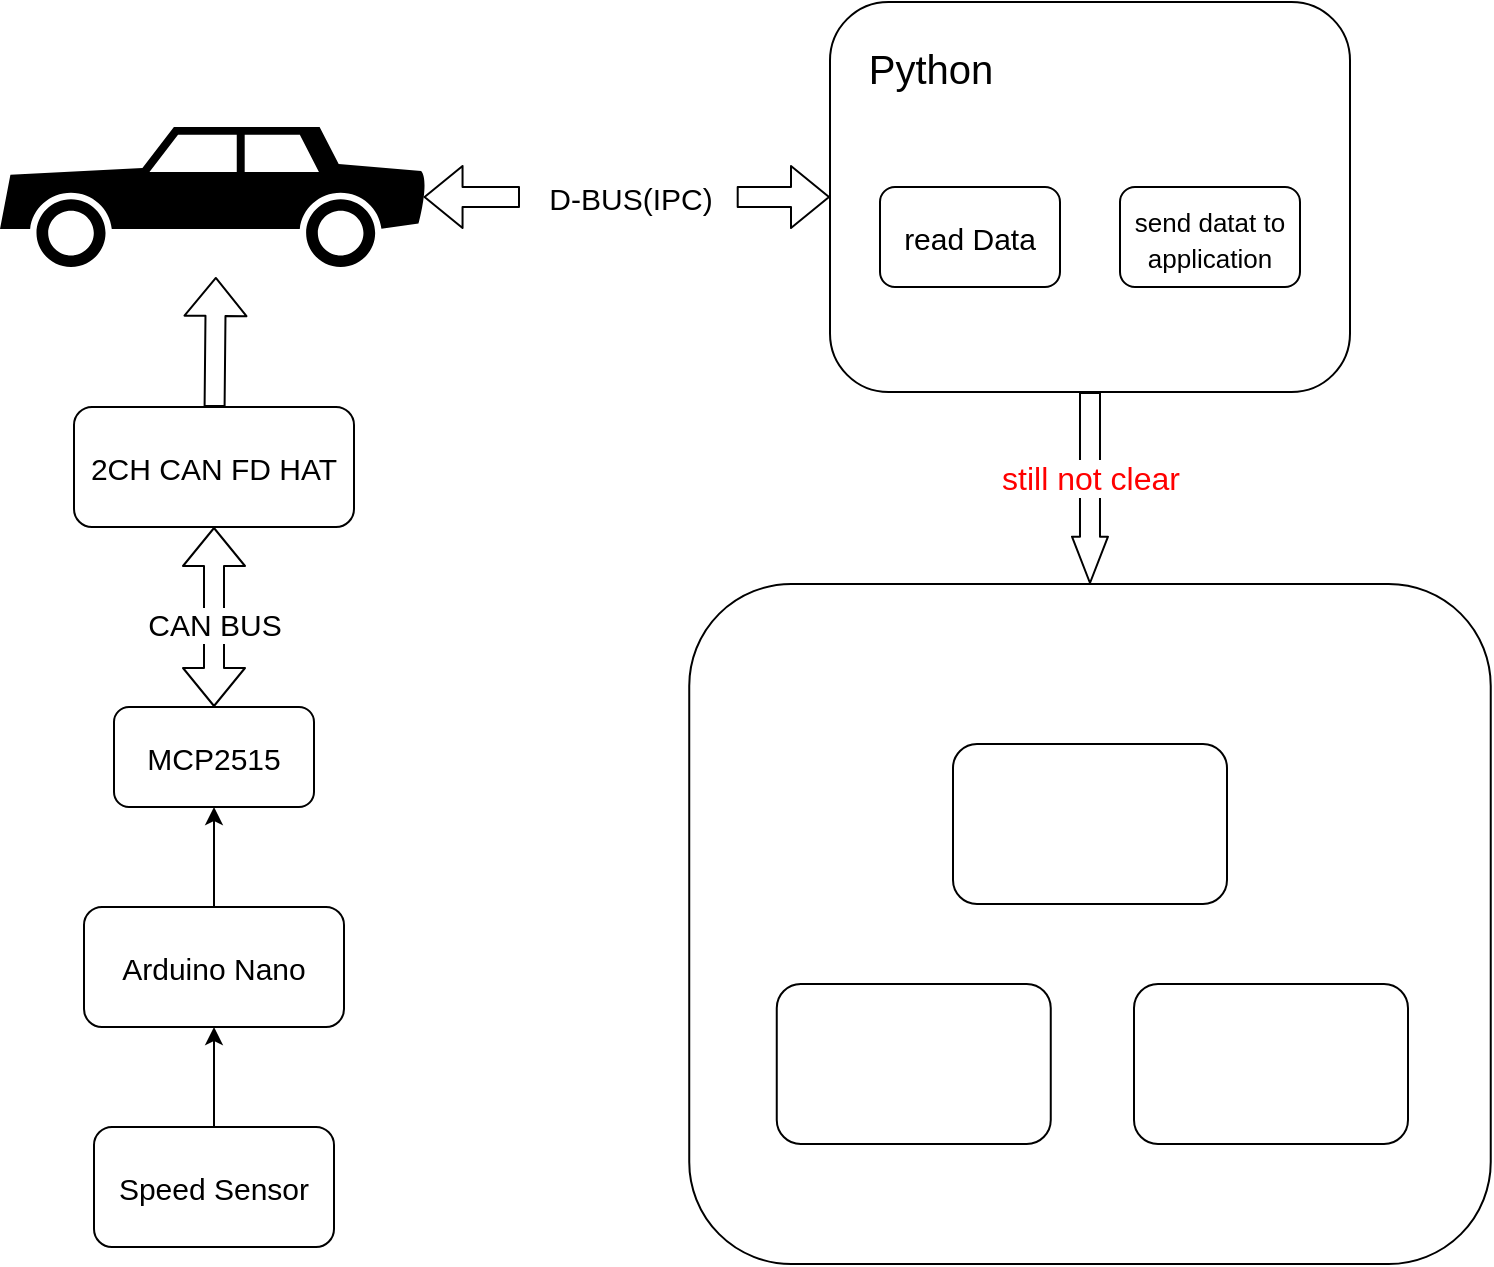 <mxfile>
    <diagram id="QafX7CmL6F6t1cpUn0Ef" name="Page-1">
        <mxGraphModel dx="1017" dy="7" grid="1" gridSize="10" guides="1" tooltips="1" connect="1" arrows="1" fold="1" page="1" pageScale="1" pageWidth="1169" pageHeight="827" math="0" shadow="0">
            <root>
                <mxCell id="0"/>
                <mxCell id="1" parent="0"/>
                <mxCell id="20" value="" style="group" vertex="1" connectable="0" parent="1">
                    <mxGeometry x="173" y="991.5" width="226" height="560" as="geometry"/>
                </mxCell>
                <mxCell id="2" value="&lt;font style=&quot;font-size: 15px;&quot;&gt;Arduino Nano&lt;/font&gt;" style="rounded=1;whiteSpace=wrap;html=1;" vertex="1" parent="20">
                    <mxGeometry x="42" y="390" width="130" height="60" as="geometry"/>
                </mxCell>
                <mxCell id="3" value="&lt;font style=&quot;font-size: 15px;&quot;&gt;Speed Sensor&lt;/font&gt;" style="rounded=1;whiteSpace=wrap;html=1;fontSize=18;" vertex="1" parent="20">
                    <mxGeometry x="47" y="500" width="120" height="60" as="geometry"/>
                </mxCell>
                <mxCell id="5" value="MCP2515" style="rounded=1;whiteSpace=wrap;html=1;fontSize=15;" vertex="1" parent="20">
                    <mxGeometry x="57" y="290" width="100" height="50" as="geometry"/>
                </mxCell>
                <mxCell id="6" value="" style="endArrow=classic;html=1;fontSize=15;entryX=0.5;entryY=1;entryDx=0;entryDy=0;exitX=0.5;exitY=0;exitDx=0;exitDy=0;" edge="1" parent="20" source="2" target="5">
                    <mxGeometry width="50" height="50" relative="1" as="geometry">
                        <mxPoint x="-203" y="490" as="sourcePoint"/>
                        <mxPoint x="-153" y="440" as="targetPoint"/>
                    </mxGeometry>
                </mxCell>
                <mxCell id="9" value="" style="shape=flexArrow;endArrow=classic;startArrow=classic;html=1;fontSize=15;entryX=0.5;entryY=1;entryDx=0;entryDy=0;exitX=0.5;exitY=0;exitDx=0;exitDy=0;" edge="1" parent="20" source="5" target="13">
                    <mxGeometry width="100" height="100" relative="1" as="geometry">
                        <mxPoint x="-13" y="490" as="sourcePoint"/>
                        <mxPoint x="112" y="490" as="targetPoint"/>
                    </mxGeometry>
                </mxCell>
                <mxCell id="10" value="CAN BUS" style="edgeLabel;html=1;align=center;verticalAlign=middle;resizable=0;points=[];fontSize=15;" vertex="1" connectable="0" parent="9">
                    <mxGeometry x="0.787" relative="1" as="geometry">
                        <mxPoint y="39" as="offset"/>
                    </mxGeometry>
                </mxCell>
                <mxCell id="13" value="2CH CAN FD HAT" style="rounded=1;whiteSpace=wrap;html=1;fontSize=15;" vertex="1" parent="20">
                    <mxGeometry x="37" y="140" width="140" height="60" as="geometry"/>
                </mxCell>
                <mxCell id="15" value="" style="endArrow=classic;html=1;fontSize=15;exitX=0.5;exitY=0;exitDx=0;exitDy=0;entryX=0.5;entryY=1;entryDx=0;entryDy=0;" edge="1" parent="20" source="3" target="2">
                    <mxGeometry width="50" height="50" relative="1" as="geometry">
                        <mxPoint x="217" y="200" as="sourcePoint"/>
                        <mxPoint x="267" y="150" as="targetPoint"/>
                        <Array as="points">
                            <mxPoint x="107" y="470"/>
                        </Array>
                    </mxGeometry>
                </mxCell>
                <mxCell id="16" value="" style="shape=mxgraph.signs.transportation.car_2;html=1;pointerEvents=1;fillColor=#000000;strokeColor=none;verticalLabelPosition=bottom;verticalAlign=top;align=center;fontSize=15;" vertex="1" parent="20">
                    <mxGeometry width="215" height="70" as="geometry"/>
                </mxCell>
                <mxCell id="18" value="" style="shape=flexArrow;endArrow=classic;html=1;fontSize=15;entryX=0.502;entryY=1.071;entryDx=0;entryDy=0;entryPerimeter=0;" edge="1" parent="20" source="13" target="16">
                    <mxGeometry width="50" height="50" relative="1" as="geometry">
                        <mxPoint x="72" y="120" as="sourcePoint"/>
                        <mxPoint x="122" y="70" as="targetPoint"/>
                    </mxGeometry>
                </mxCell>
                <mxCell id="19" value="PiRacer" style="text;html=1;align=center;verticalAlign=middle;resizable=0;points=[];autosize=1;strokeColor=none;fillColor=none;fontSize=15;" vertex="1" parent="20">
                    <mxGeometry x="67.5" y="20" width="80" height="30" as="geometry"/>
                </mxCell>
                <mxCell id="24" value="" style="shape=flexArrow;endArrow=classic;startArrow=none;html=1;fontSize=15;exitX=0.985;exitY=0.5;exitDx=0;exitDy=0;exitPerimeter=0;entryX=0;entryY=0.5;entryDx=0;entryDy=0;" edge="1" parent="1" source="26" target="25">
                    <mxGeometry width="100" height="100" relative="1" as="geometry">
                        <mxPoint x="763" y="1331.5" as="sourcePoint"/>
                        <mxPoint x="583" y="1021.5" as="targetPoint"/>
                    </mxGeometry>
                </mxCell>
                <mxCell id="25" value="" style="rounded=1;whiteSpace=wrap;html=1;fontSize=15;" vertex="1" parent="1">
                    <mxGeometry x="588" y="929" width="260" height="195" as="geometry"/>
                </mxCell>
                <mxCell id="27" value="" style="shape=flexArrow;endArrow=none;startArrow=classic;html=1;fontSize=15;exitX=0.985;exitY=0.5;exitDx=0;exitDy=0;exitPerimeter=0;entryX=0;entryY=0.5;entryDx=0;entryDy=0;" edge="1" parent="1" source="16" target="26">
                    <mxGeometry width="100" height="100" relative="1" as="geometry">
                        <mxPoint x="384.775" y="1026.5" as="sourcePoint"/>
                        <mxPoint x="573" y="1026.5" as="targetPoint"/>
                    </mxGeometry>
                </mxCell>
                <mxCell id="26" value="D-BUS(IPC)" style="text;html=1;align=center;verticalAlign=middle;resizable=0;points=[];autosize=1;strokeColor=none;fillColor=none;fontSize=15;" vertex="1" parent="1">
                    <mxGeometry x="433" y="1011.5" width="110" height="30" as="geometry"/>
                </mxCell>
                <mxCell id="28" value="&lt;font style=&quot;font-size: 20px;&quot;&gt;Python&lt;/font&gt;" style="text;html=1;align=center;verticalAlign=middle;resizable=0;points=[];autosize=1;strokeColor=none;fillColor=none;fontSize=15;" vertex="1" parent="1">
                    <mxGeometry x="593" y="941.5" width="90" height="40" as="geometry"/>
                </mxCell>
                <mxCell id="29" value="read Data" style="rounded=1;whiteSpace=wrap;html=1;fontSize=15;" vertex="1" parent="1">
                    <mxGeometry x="613" y="1021.5" width="90" height="50" as="geometry"/>
                </mxCell>
                <mxCell id="30" value="&lt;font style=&quot;font-size: 13px;&quot;&gt;send datat to application&lt;/font&gt;" style="rounded=1;whiteSpace=wrap;html=1;fontSize=15;" vertex="1" parent="1">
                    <mxGeometry x="733" y="1021.5" width="90" height="50" as="geometry"/>
                </mxCell>
                <mxCell id="31" value="" style="rounded=1;whiteSpace=wrap;html=1;fontSize=13;" vertex="1" parent="1">
                    <mxGeometry x="517.62" y="1220" width="400.75" height="340" as="geometry"/>
                </mxCell>
                <mxCell id="32" value="" style="shape=flexArrow;endArrow=classic;html=1;fontSize=13;exitX=0.5;exitY=1;exitDx=0;exitDy=0;fillColor=none;entryX=0.5;entryY=0;entryDx=0;entryDy=0;endWidth=7;endSize=7.39;" edge="1" parent="1" source="25" target="31">
                    <mxGeometry width="50" height="50" relative="1" as="geometry">
                        <mxPoint x="783" y="1261.5" as="sourcePoint"/>
                        <mxPoint x="833" y="1211.5" as="targetPoint"/>
                    </mxGeometry>
                </mxCell>
                <mxCell id="35" value="&lt;font style=&quot;font-size: 16px;&quot; color=&quot;#ff0000&quot;&gt;still not clear&lt;/font&gt;" style="edgeLabel;html=1;align=center;verticalAlign=middle;resizable=0;points=[];fontSize=13;" vertex="1" connectable="0" parent="32">
                    <mxGeometry x="-0.294" y="2" relative="1" as="geometry">
                        <mxPoint x="-2" y="9" as="offset"/>
                    </mxGeometry>
                </mxCell>
                <mxCell id="36" value="&lt;font style=&quot;font-size: 20px;&quot; color=&quot;#ffffff&quot;&gt;App&lt;/font&gt;" style="text;html=1;align=center;verticalAlign=middle;resizable=0;points=[];autosize=1;strokeColor=none;fillColor=none;fontSize=16;fontColor=#FF0000;" vertex="1" parent="1">
                    <mxGeometry x="561.38" y="1231.5" width="60" height="40" as="geometry"/>
                </mxCell>
                <mxCell id="39" value="Qt&lt;br&gt;(read data)" style="rounded=1;whiteSpace=wrap;html=1;glass=0;sketch=0;strokeColor=default;fontSize=20;fontColor=#FFFFFF;fillColor=none;" vertex="1" parent="1">
                    <mxGeometry x="561.38" y="1420" width="137" height="80" as="geometry"/>
                </mxCell>
                <mxCell id="40" value="Logic&lt;br&gt;(to display)" style="rounded=1;whiteSpace=wrap;html=1;glass=0;sketch=0;strokeColor=default;fontSize=20;fontColor=#FFFFFF;fillColor=none;" vertex="1" parent="1">
                    <mxGeometry x="740" y="1420" width="137" height="80" as="geometry"/>
                </mxCell>
                <mxCell id="41" value="QML&lt;br&gt;(Interface)" style="rounded=1;whiteSpace=wrap;html=1;glass=0;sketch=0;strokeColor=default;fontSize=20;fontColor=#FFFFFF;fillColor=none;" vertex="1" parent="1">
                    <mxGeometry x="649.5" y="1300" width="137" height="80" as="geometry"/>
                </mxCell>
            </root>
        </mxGraphModel>
    </diagram>
</mxfile>
